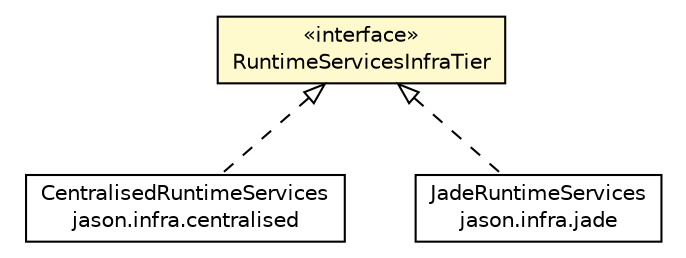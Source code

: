 #!/usr/local/bin/dot
#
# Class diagram 
# Generated by UMLGraph version R5_6 (http://www.umlgraph.org/)
#

digraph G {
	edge [fontname="Helvetica",fontsize=10,labelfontname="Helvetica",labelfontsize=10];
	node [fontname="Helvetica",fontsize=10,shape=plaintext];
	nodesep=0.25;
	ranksep=0.5;
	// jason.infra.centralised.CentralisedRuntimeServices
	c61306 [label=<<table title="jason.infra.centralised.CentralisedRuntimeServices" border="0" cellborder="1" cellspacing="0" cellpadding="2" port="p" href="../infra/centralised/CentralisedRuntimeServices.html">
		<tr><td><table border="0" cellspacing="0" cellpadding="1">
<tr><td align="center" balign="center"> CentralisedRuntimeServices </td></tr>
<tr><td align="center" balign="center"> jason.infra.centralised </td></tr>
		</table></td></tr>
		</table>>, URL="../infra/centralised/CentralisedRuntimeServices.html", fontname="Helvetica", fontcolor="black", fontsize=10.0];
	// jason.infra.jade.JadeRuntimeServices
	c61323 [label=<<table title="jason.infra.jade.JadeRuntimeServices" border="0" cellborder="1" cellspacing="0" cellpadding="2" port="p" href="../infra/jade/JadeRuntimeServices.html">
		<tr><td><table border="0" cellspacing="0" cellpadding="1">
<tr><td align="center" balign="center"> JadeRuntimeServices </td></tr>
<tr><td align="center" balign="center"> jason.infra.jade </td></tr>
		</table></td></tr>
		</table>>, URL="../infra/jade/JadeRuntimeServices.html", fontname="Helvetica", fontcolor="black", fontsize=10.0];
	// jason.runtime.RuntimeServicesInfraTier
	c61357 [label=<<table title="jason.runtime.RuntimeServicesInfraTier" border="0" cellborder="1" cellspacing="0" cellpadding="2" port="p" bgcolor="lemonChiffon" href="./RuntimeServicesInfraTier.html">
		<tr><td><table border="0" cellspacing="0" cellpadding="1">
<tr><td align="center" balign="center"> &#171;interface&#187; </td></tr>
<tr><td align="center" balign="center"> RuntimeServicesInfraTier </td></tr>
		</table></td></tr>
		</table>>, URL="./RuntimeServicesInfraTier.html", fontname="Helvetica", fontcolor="black", fontsize=10.0];
	//jason.infra.centralised.CentralisedRuntimeServices implements jason.runtime.RuntimeServicesInfraTier
	c61357:p -> c61306:p [dir=back,arrowtail=empty,style=dashed];
	//jason.infra.jade.JadeRuntimeServices implements jason.runtime.RuntimeServicesInfraTier
	c61357:p -> c61323:p [dir=back,arrowtail=empty,style=dashed];
}


